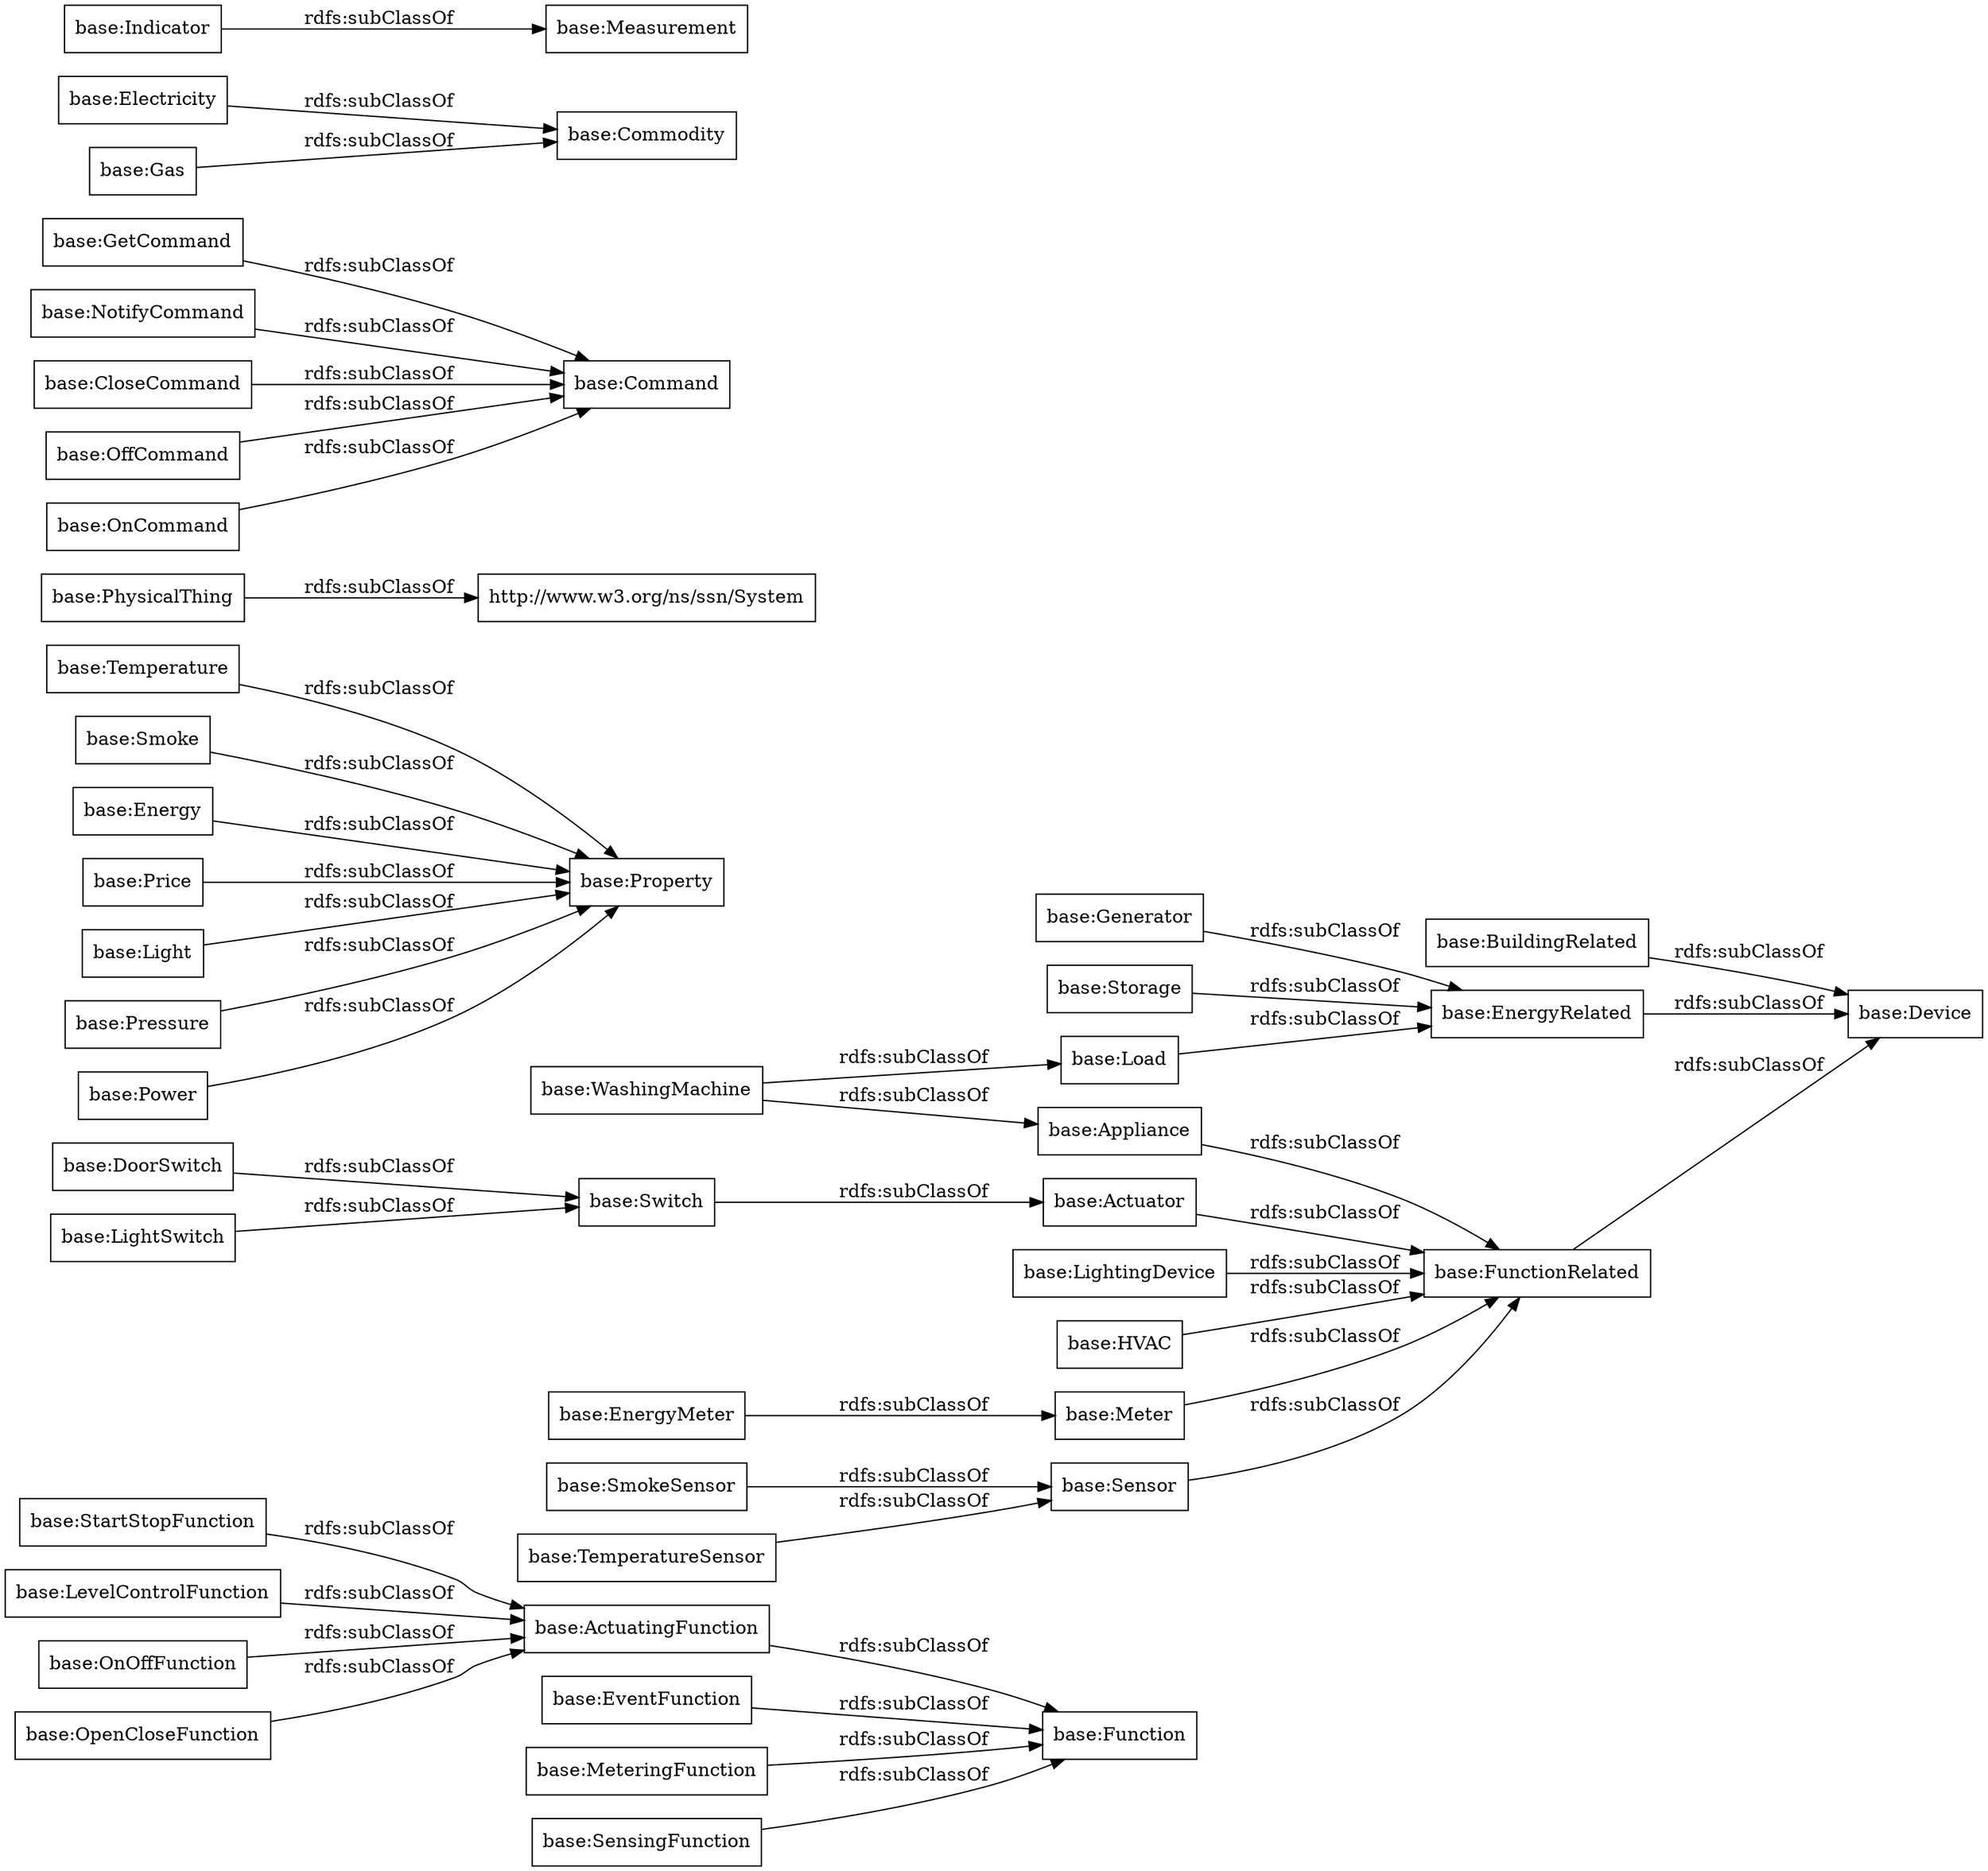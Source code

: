 digraph ar2dtool_diagram { 
rankdir=LR;
size="1000"
node [shape = rectangle, color="black"]; "base:StartStopFunction" "base:BuildingRelated" "base:Temperature" "base:Smoke" "base:PhysicalThing" "base:Function" "base:Energy" "base:EventFunction" "base:DoorSwitch" "base:LevelControlFunction" "base:Switch" "base:GetCommand" "base:Actuator" "base:Electricity" "base:Appliance" "base:ActuatingFunction" "base:OnOffFunction" "base:LightSwitch" "base:Generator" "base:EnergyMeter" "base:Commodity" "base:EnergyRelated" "base:NotifyCommand" "base:SmokeSensor" "base:Storage" "base:Price" "base:Gas" "base:LightingDevice" "base:Device" "base:TemperatureSensor" "base:HVAC" "base:CloseCommand" "base:Meter" "base:OffCommand" "base:Indicator" "base:WashingMachine" "base:Property" "base:MeteringFunction" "base:Command" "base:FunctionRelated" "base:Light" "http://www.w3.org/ns/ssn/System" "base:OpenCloseFunction" "base:Pressure" "base:Sensor" "base:OnCommand" "base:Measurement" "base:Load" "base:Power" "base:SensingFunction" ; /*classes style*/
	"base:OnOffFunction" -> "base:ActuatingFunction" [ label = "rdfs:subClassOf" ];
	"base:Light" -> "base:Property" [ label = "rdfs:subClassOf" ];
	"base:Electricity" -> "base:Commodity" [ label = "rdfs:subClassOf" ];
	"base:SensingFunction" -> "base:Function" [ label = "rdfs:subClassOf" ];
	"base:StartStopFunction" -> "base:ActuatingFunction" [ label = "rdfs:subClassOf" ];
	"base:Storage" -> "base:EnergyRelated" [ label = "rdfs:subClassOf" ];
	"base:ActuatingFunction" -> "base:Function" [ label = "rdfs:subClassOf" ];
	"base:OnCommand" -> "base:Command" [ label = "rdfs:subClassOf" ];
	"base:Actuator" -> "base:FunctionRelated" [ label = "rdfs:subClassOf" ];
	"base:TemperatureSensor" -> "base:Sensor" [ label = "rdfs:subClassOf" ];
	"base:Sensor" -> "base:FunctionRelated" [ label = "rdfs:subClassOf" ];
	"base:SmokeSensor" -> "base:Sensor" [ label = "rdfs:subClassOf" ];
	"base:Generator" -> "base:EnergyRelated" [ label = "rdfs:subClassOf" ];
	"base:Pressure" -> "base:Property" [ label = "rdfs:subClassOf" ];
	"base:DoorSwitch" -> "base:Switch" [ label = "rdfs:subClassOf" ];
	"base:Appliance" -> "base:FunctionRelated" [ label = "rdfs:subClassOf" ];
	"base:EnergyRelated" -> "base:Device" [ label = "rdfs:subClassOf" ];
	"base:FunctionRelated" -> "base:Device" [ label = "rdfs:subClassOf" ];
	"base:EnergyMeter" -> "base:Meter" [ label = "rdfs:subClassOf" ];
	"base:GetCommand" -> "base:Command" [ label = "rdfs:subClassOf" ];
	"base:BuildingRelated" -> "base:Device" [ label = "rdfs:subClassOf" ];
	"base:LightSwitch" -> "base:Switch" [ label = "rdfs:subClassOf" ];
	"base:Meter" -> "base:FunctionRelated" [ label = "rdfs:subClassOf" ];
	"base:Energy" -> "base:Property" [ label = "rdfs:subClassOf" ];
	"base:Load" -> "base:EnergyRelated" [ label = "rdfs:subClassOf" ];
	"base:LightingDevice" -> "base:FunctionRelated" [ label = "rdfs:subClassOf" ];
	"base:Power" -> "base:Property" [ label = "rdfs:subClassOf" ];
	"base:Indicator" -> "base:Measurement" [ label = "rdfs:subClassOf" ];
	"base:Smoke" -> "base:Property" [ label = "rdfs:subClassOf" ];
	"base:LevelControlFunction" -> "base:ActuatingFunction" [ label = "rdfs:subClassOf" ];
	"base:NotifyCommand" -> "base:Command" [ label = "rdfs:subClassOf" ];
	"base:Temperature" -> "base:Property" [ label = "rdfs:subClassOf" ];
	"base:EventFunction" -> "base:Function" [ label = "rdfs:subClassOf" ];
	"base:Gas" -> "base:Commodity" [ label = "rdfs:subClassOf" ];
	"base:WashingMachine" -> "base:Load" [ label = "rdfs:subClassOf" ];
	"base:WashingMachine" -> "base:Appliance" [ label = "rdfs:subClassOf" ];
	"base:MeteringFunction" -> "base:Function" [ label = "rdfs:subClassOf" ];
	"base:Switch" -> "base:Actuator" [ label = "rdfs:subClassOf" ];
	"base:OffCommand" -> "base:Command" [ label = "rdfs:subClassOf" ];
	"base:HVAC" -> "base:FunctionRelated" [ label = "rdfs:subClassOf" ];
	"base:Price" -> "base:Property" [ label = "rdfs:subClassOf" ];
	"base:PhysicalThing" -> "http://www.w3.org/ns/ssn/System" [ label = "rdfs:subClassOf" ];
	"base:CloseCommand" -> "base:Command" [ label = "rdfs:subClassOf" ];
	"base:OpenCloseFunction" -> "base:ActuatingFunction" [ label = "rdfs:subClassOf" ];

}

